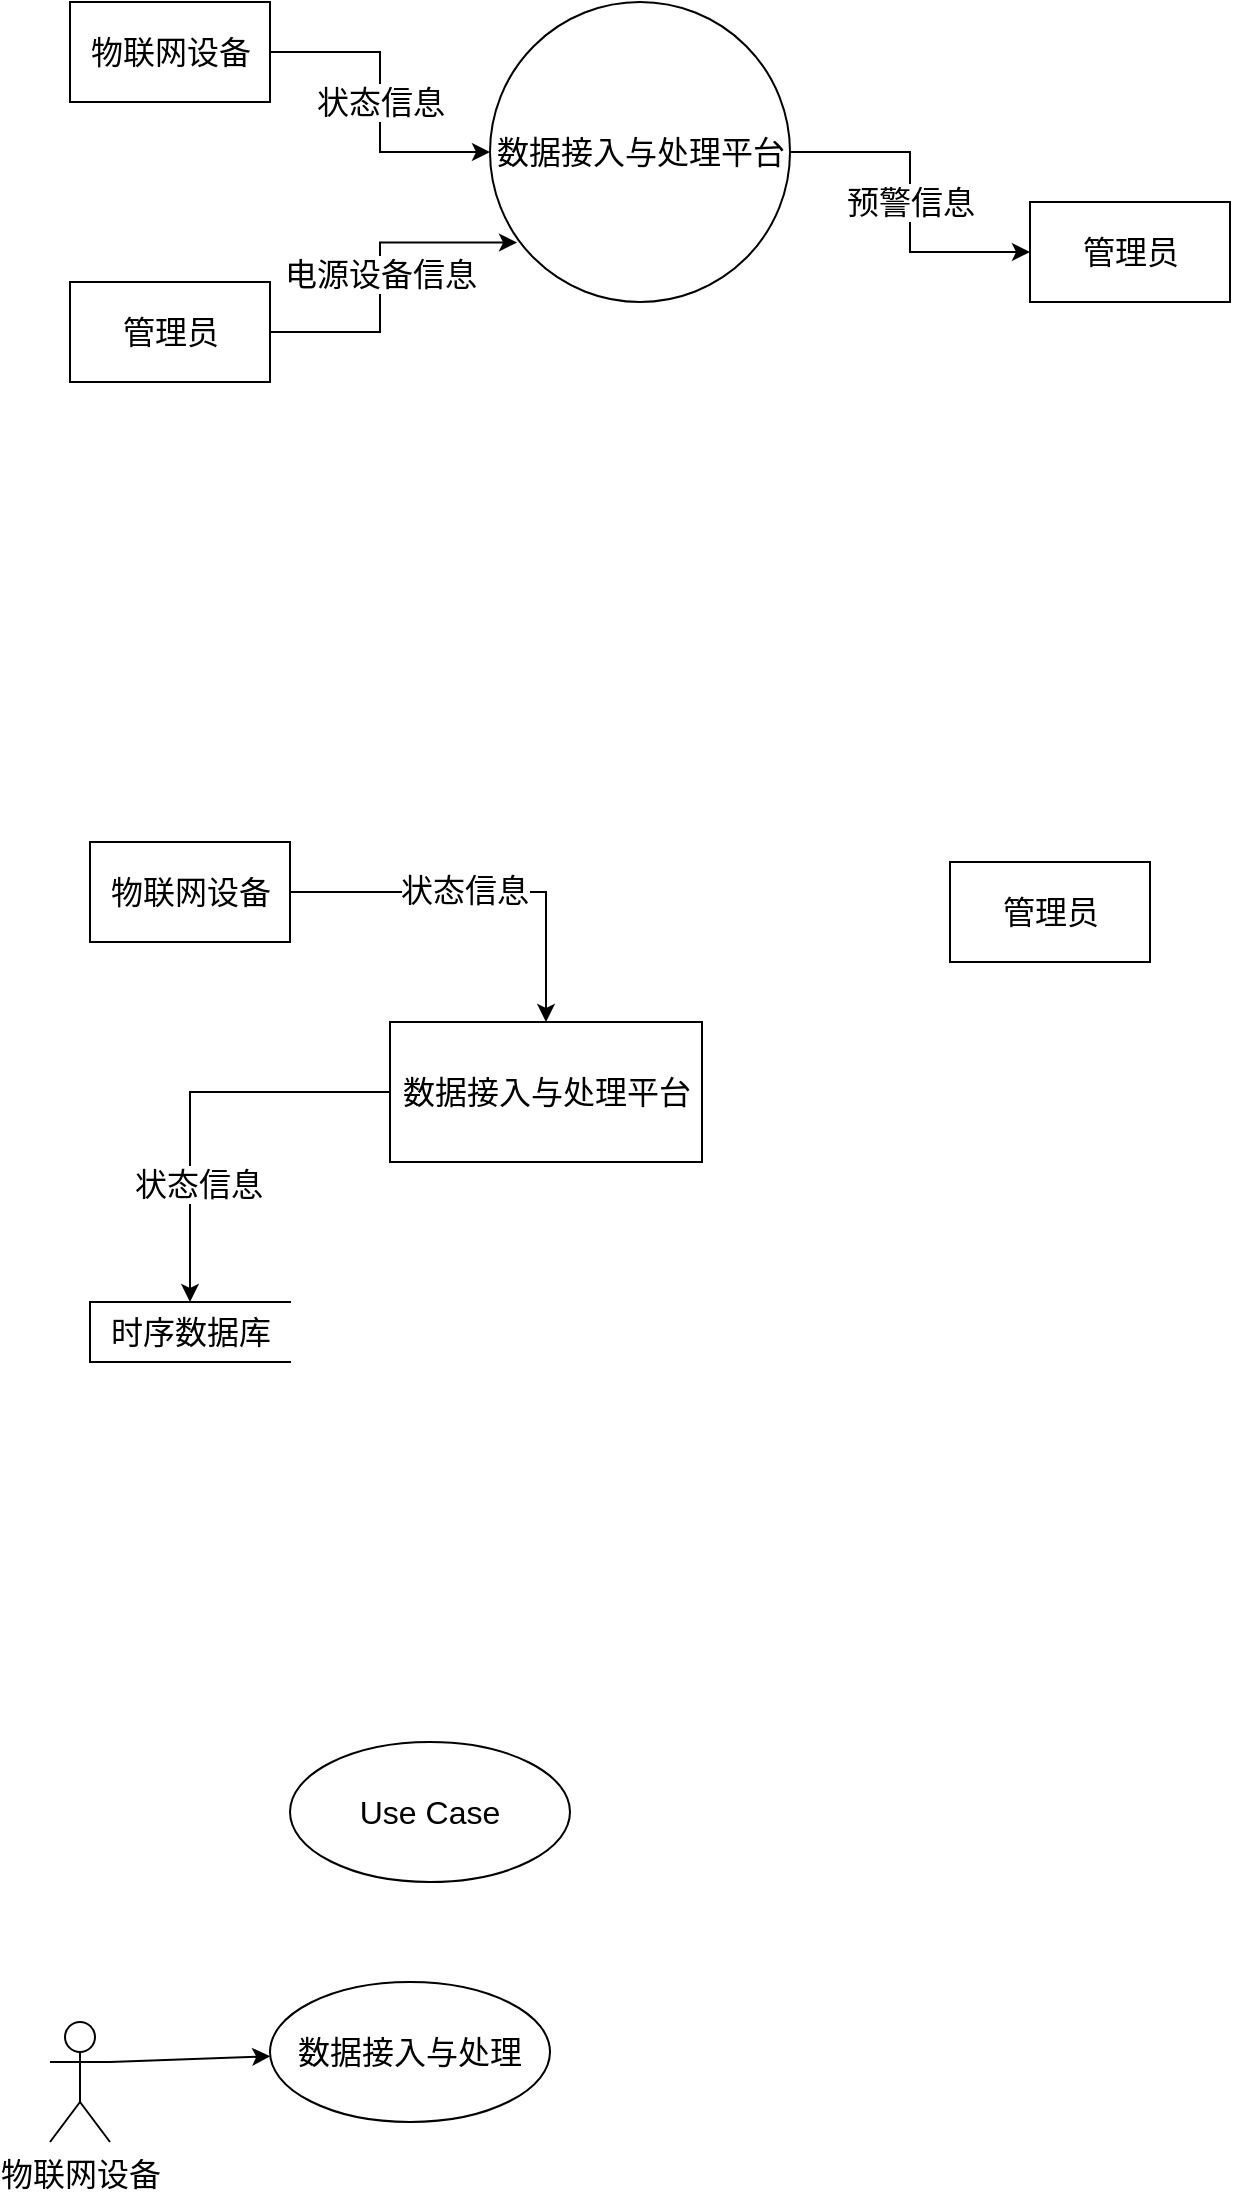 <mxfile version="20.7.2" type="github">
  <diagram id="VBC7vewpeFsLBSjttpcB" name="第 1 页">
    <mxGraphModel dx="1114" dy="659" grid="1" gridSize="10" guides="1" tooltips="1" connect="1" arrows="1" fold="1" page="1" pageScale="1" pageWidth="827" pageHeight="1169" math="0" shadow="0">
      <root>
        <mxCell id="0" />
        <mxCell id="1" parent="0" />
        <mxCell id="QP8pEsGEZPD-JUabI3Ro-8" value="状态信息" style="edgeStyle=orthogonalEdgeStyle;rounded=0;orthogonalLoop=1;jettySize=auto;html=1;fontSize=16;" edge="1" parent="1" source="QP8pEsGEZPD-JUabI3Ro-6" target="QP8pEsGEZPD-JUabI3Ro-7">
          <mxGeometry relative="1" as="geometry" />
        </mxCell>
        <mxCell id="QP8pEsGEZPD-JUabI3Ro-6" value="物联网设备" style="html=1;dashed=0;whitespace=wrap;fontSize=16;" vertex="1" parent="1">
          <mxGeometry x="110" y="250" width="100" height="50" as="geometry" />
        </mxCell>
        <mxCell id="QP8pEsGEZPD-JUabI3Ro-12" value="预警信息" style="edgeStyle=orthogonalEdgeStyle;rounded=0;orthogonalLoop=1;jettySize=auto;html=1;exitX=1;exitY=0.5;exitDx=0;exitDy=0;entryX=0;entryY=0.5;entryDx=0;entryDy=0;fontSize=16;" edge="1" parent="1" source="QP8pEsGEZPD-JUabI3Ro-7" target="QP8pEsGEZPD-JUabI3Ro-11">
          <mxGeometry relative="1" as="geometry" />
        </mxCell>
        <mxCell id="QP8pEsGEZPD-JUabI3Ro-7" value="数据接入与处理平台" style="shape=ellipse;html=1;dashed=0;whitespace=wrap;perimeter=ellipsePerimeter;fontSize=16;" vertex="1" parent="1">
          <mxGeometry x="320" y="250" width="150" height="150" as="geometry" />
        </mxCell>
        <mxCell id="QP8pEsGEZPD-JUabI3Ro-10" value="电源设备信息" style="edgeStyle=orthogonalEdgeStyle;rounded=0;orthogonalLoop=1;jettySize=auto;html=1;exitX=1;exitY=0.5;exitDx=0;exitDy=0;entryX=0.09;entryY=0.802;entryDx=0;entryDy=0;entryPerimeter=0;fontSize=16;" edge="1" parent="1" source="QP8pEsGEZPD-JUabI3Ro-9" target="QP8pEsGEZPD-JUabI3Ro-7">
          <mxGeometry relative="1" as="geometry" />
        </mxCell>
        <mxCell id="QP8pEsGEZPD-JUabI3Ro-9" value="管理员" style="html=1;dashed=0;whitespace=wrap;fontSize=16;" vertex="1" parent="1">
          <mxGeometry x="110" y="390" width="100" height="50" as="geometry" />
        </mxCell>
        <mxCell id="QP8pEsGEZPD-JUabI3Ro-11" value="管理员" style="html=1;dashed=0;whitespace=wrap;fontSize=16;" vertex="1" parent="1">
          <mxGeometry x="590" y="350" width="100" height="50" as="geometry" />
        </mxCell>
        <mxCell id="QP8pEsGEZPD-JUabI3Ro-16" style="edgeStyle=orthogonalEdgeStyle;rounded=0;orthogonalLoop=1;jettySize=auto;html=1;exitX=1;exitY=0.5;exitDx=0;exitDy=0;fontSize=16;" edge="1" parent="1" source="QP8pEsGEZPD-JUabI3Ro-13" target="QP8pEsGEZPD-JUabI3Ro-15">
          <mxGeometry relative="1" as="geometry" />
        </mxCell>
        <mxCell id="QP8pEsGEZPD-JUabI3Ro-17" value="状态信息" style="edgeLabel;html=1;align=center;verticalAlign=middle;resizable=0;points=[];fontSize=16;" vertex="1" connectable="0" parent="QP8pEsGEZPD-JUabI3Ro-16">
          <mxGeometry x="-0.099" y="1" relative="1" as="geometry">
            <mxPoint as="offset" />
          </mxGeometry>
        </mxCell>
        <mxCell id="QP8pEsGEZPD-JUabI3Ro-13" value="物联网设备" style="html=1;dashed=0;whitespace=wrap;fontSize=16;" vertex="1" parent="1">
          <mxGeometry x="120" y="670" width="100" height="50" as="geometry" />
        </mxCell>
        <mxCell id="QP8pEsGEZPD-JUabI3Ro-19" style="edgeStyle=orthogonalEdgeStyle;rounded=0;orthogonalLoop=1;jettySize=auto;html=1;exitX=0;exitY=0.5;exitDx=0;exitDy=0;entryX=0.5;entryY=0;entryDx=0;entryDy=0;fontSize=16;" edge="1" parent="1" source="QP8pEsGEZPD-JUabI3Ro-15" target="QP8pEsGEZPD-JUabI3Ro-18">
          <mxGeometry relative="1" as="geometry" />
        </mxCell>
        <mxCell id="QP8pEsGEZPD-JUabI3Ro-20" value="状态信息" style="edgeLabel;html=1;align=center;verticalAlign=middle;resizable=0;points=[];fontSize=16;" vertex="1" connectable="0" parent="QP8pEsGEZPD-JUabI3Ro-19">
          <mxGeometry x="0.426" y="4" relative="1" as="geometry">
            <mxPoint as="offset" />
          </mxGeometry>
        </mxCell>
        <mxCell id="QP8pEsGEZPD-JUabI3Ro-15" value="数据接入与处理平台" style="html=1;dashed=0;whitespace=wrap;fontSize=16;" vertex="1" parent="1">
          <mxGeometry x="270" y="760" width="156" height="70" as="geometry" />
        </mxCell>
        <mxCell id="QP8pEsGEZPD-JUabI3Ro-18" value="时序数据库" style="html=1;dashed=0;whitespace=wrap;shape=partialRectangle;right=0;fontSize=16;" vertex="1" parent="1">
          <mxGeometry x="120" y="900" width="100" height="30" as="geometry" />
        </mxCell>
        <mxCell id="QP8pEsGEZPD-JUabI3Ro-21" value="管理员" style="html=1;dashed=0;whitespace=wrap;fontSize=16;" vertex="1" parent="1">
          <mxGeometry x="550" y="680" width="100" height="50" as="geometry" />
        </mxCell>
        <mxCell id="QP8pEsGEZPD-JUabI3Ro-24" style="rounded=0;orthogonalLoop=1;jettySize=auto;html=1;exitX=1;exitY=0.333;exitDx=0;exitDy=0;exitPerimeter=0;fontSize=16;" edge="1" parent="1" source="QP8pEsGEZPD-JUabI3Ro-22" target="QP8pEsGEZPD-JUabI3Ro-23">
          <mxGeometry relative="1" as="geometry" />
        </mxCell>
        <mxCell id="QP8pEsGEZPD-JUabI3Ro-22" value="物联网设备" style="shape=umlActor;verticalLabelPosition=bottom;verticalAlign=top;html=1;fontSize=16;" vertex="1" parent="1">
          <mxGeometry x="100" y="1260" width="30" height="60" as="geometry" />
        </mxCell>
        <mxCell id="QP8pEsGEZPD-JUabI3Ro-23" value="数据接入与处理" style="ellipse;whiteSpace=wrap;html=1;fontSize=16;" vertex="1" parent="1">
          <mxGeometry x="210" y="1240" width="140" height="70" as="geometry" />
        </mxCell>
        <mxCell id="QP8pEsGEZPD-JUabI3Ro-25" value="Use Case" style="ellipse;whiteSpace=wrap;html=1;fontSize=16;" vertex="1" parent="1">
          <mxGeometry x="220" y="1120" width="140" height="70" as="geometry" />
        </mxCell>
      </root>
    </mxGraphModel>
  </diagram>
</mxfile>
